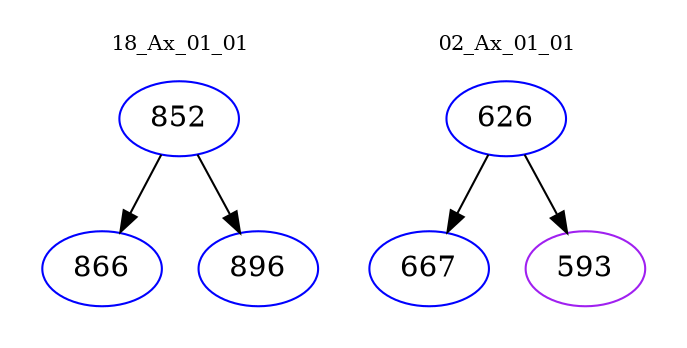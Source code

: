 digraph{
subgraph cluster_0 {
color = white
label = "18_Ax_01_01";
fontsize=10;
T0_852 [label="852", color="blue"]
T0_852 -> T0_866 [color="black"]
T0_866 [label="866", color="blue"]
T0_852 -> T0_896 [color="black"]
T0_896 [label="896", color="blue"]
}
subgraph cluster_1 {
color = white
label = "02_Ax_01_01";
fontsize=10;
T1_626 [label="626", color="blue"]
T1_626 -> T1_667 [color="black"]
T1_667 [label="667", color="blue"]
T1_626 -> T1_593 [color="black"]
T1_593 [label="593", color="purple"]
}
}
